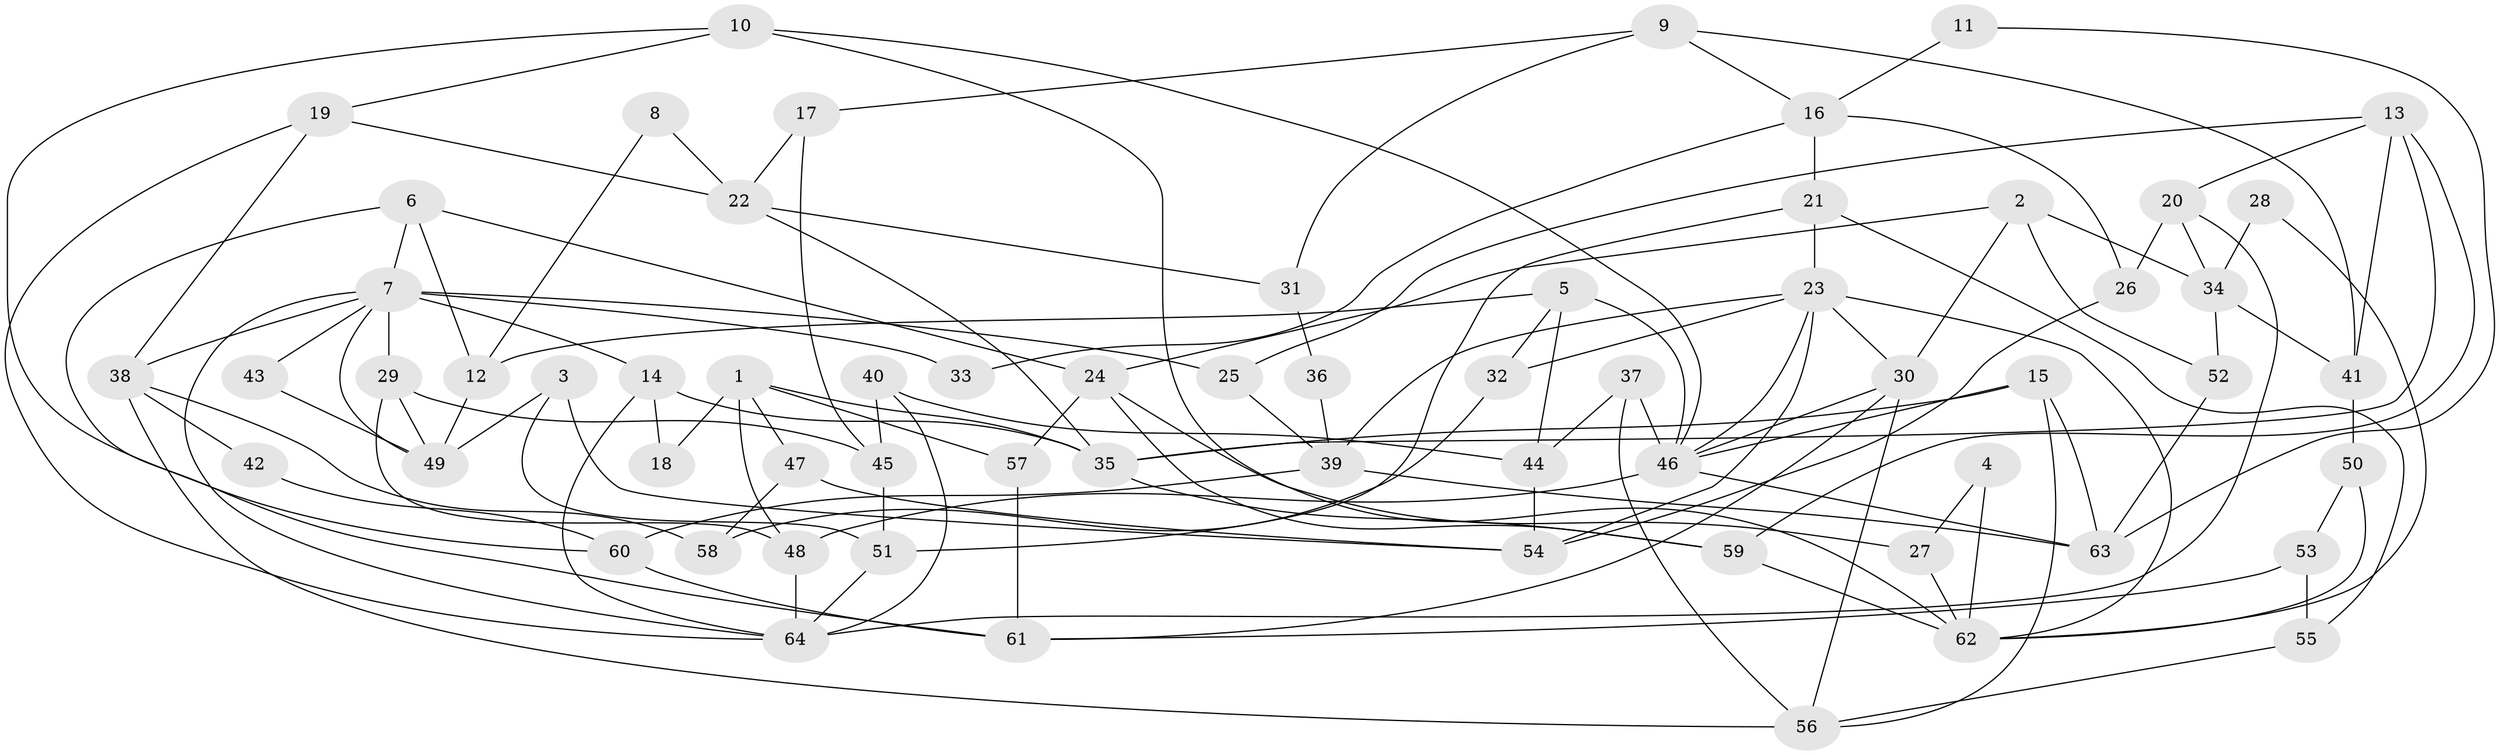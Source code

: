 // coarse degree distribution, {7: 0.10810810810810811, 4: 0.13513513513513514, 6: 0.21621621621621623, 2: 0.16216216216216217, 9: 0.10810810810810811, 8: 0.05405405405405406, 5: 0.08108108108108109, 3: 0.13513513513513514}
// Generated by graph-tools (version 1.1) at 2025/42/03/06/25 10:42:01]
// undirected, 64 vertices, 128 edges
graph export_dot {
graph [start="1"]
  node [color=gray90,style=filled];
  1;
  2;
  3;
  4;
  5;
  6;
  7;
  8;
  9;
  10;
  11;
  12;
  13;
  14;
  15;
  16;
  17;
  18;
  19;
  20;
  21;
  22;
  23;
  24;
  25;
  26;
  27;
  28;
  29;
  30;
  31;
  32;
  33;
  34;
  35;
  36;
  37;
  38;
  39;
  40;
  41;
  42;
  43;
  44;
  45;
  46;
  47;
  48;
  49;
  50;
  51;
  52;
  53;
  54;
  55;
  56;
  57;
  58;
  59;
  60;
  61;
  62;
  63;
  64;
  1 -- 48;
  1 -- 35;
  1 -- 18;
  1 -- 47;
  1 -- 57;
  2 -- 24;
  2 -- 30;
  2 -- 34;
  2 -- 52;
  3 -- 54;
  3 -- 49;
  3 -- 51;
  4 -- 27;
  4 -- 62;
  5 -- 12;
  5 -- 32;
  5 -- 44;
  5 -- 46;
  6 -- 61;
  6 -- 7;
  6 -- 12;
  6 -- 24;
  7 -- 14;
  7 -- 64;
  7 -- 25;
  7 -- 29;
  7 -- 33;
  7 -- 38;
  7 -- 43;
  7 -- 49;
  8 -- 12;
  8 -- 22;
  9 -- 16;
  9 -- 41;
  9 -- 17;
  9 -- 31;
  10 -- 46;
  10 -- 19;
  10 -- 60;
  10 -- 62;
  11 -- 16;
  11 -- 63;
  12 -- 49;
  13 -- 20;
  13 -- 59;
  13 -- 25;
  13 -- 35;
  13 -- 41;
  14 -- 64;
  14 -- 35;
  14 -- 18;
  15 -- 63;
  15 -- 46;
  15 -- 35;
  15 -- 56;
  16 -- 26;
  16 -- 21;
  16 -- 33;
  17 -- 45;
  17 -- 22;
  19 -- 38;
  19 -- 22;
  19 -- 64;
  20 -- 64;
  20 -- 34;
  20 -- 26;
  21 -- 51;
  21 -- 23;
  21 -- 55;
  22 -- 35;
  22 -- 31;
  23 -- 62;
  23 -- 39;
  23 -- 30;
  23 -- 32;
  23 -- 46;
  23 -- 54;
  24 -- 57;
  24 -- 27;
  24 -- 59;
  25 -- 39;
  26 -- 54;
  27 -- 62;
  28 -- 34;
  28 -- 62;
  29 -- 48;
  29 -- 45;
  29 -- 49;
  30 -- 46;
  30 -- 56;
  30 -- 61;
  31 -- 36;
  32 -- 58;
  34 -- 41;
  34 -- 52;
  35 -- 59;
  36 -- 39;
  37 -- 56;
  37 -- 46;
  37 -- 44;
  38 -- 56;
  38 -- 42;
  38 -- 58;
  39 -- 63;
  39 -- 60;
  40 -- 44;
  40 -- 45;
  40 -- 64;
  41 -- 50;
  42 -- 60;
  43 -- 49;
  44 -- 54;
  45 -- 51;
  46 -- 48;
  46 -- 63;
  47 -- 54;
  47 -- 58;
  48 -- 64;
  50 -- 62;
  50 -- 53;
  51 -- 64;
  52 -- 63;
  53 -- 61;
  53 -- 55;
  55 -- 56;
  57 -- 61;
  59 -- 62;
  60 -- 61;
}

